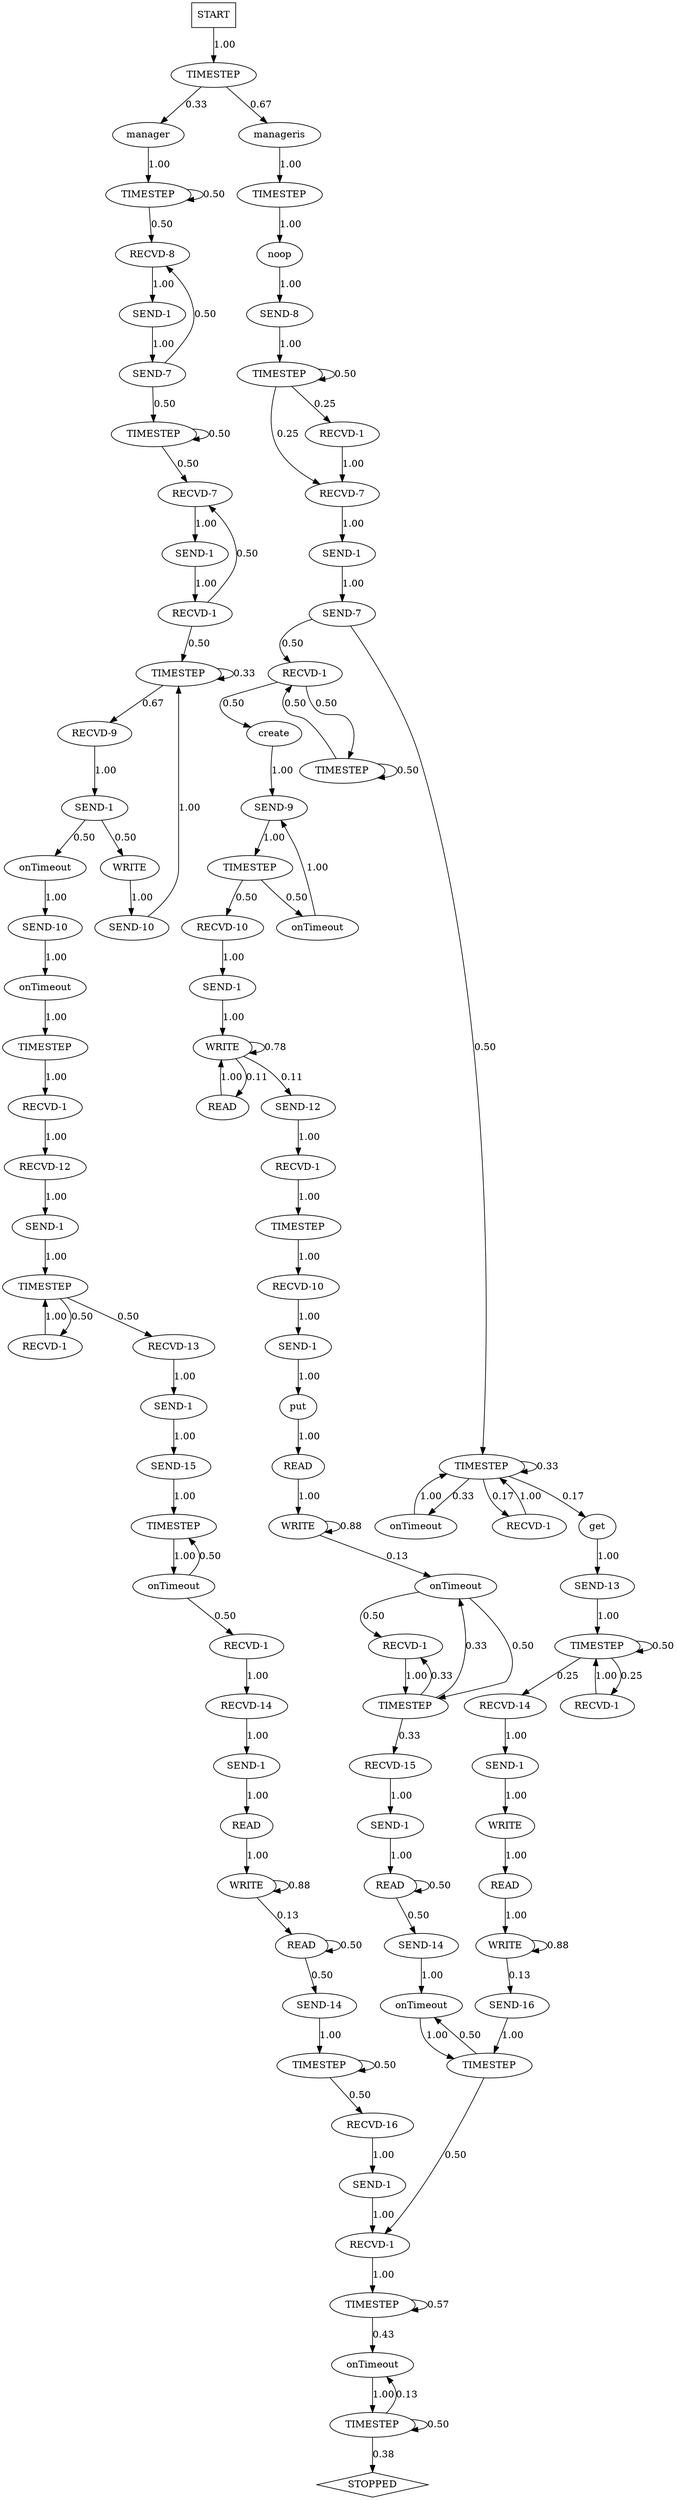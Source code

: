 digraph {
  0 [label="START",shape=box];
  1 [label="TIMESTEP"];
  2 [label="manager"];
  3 [label="manageris"];
  4 [label="TIMESTEP"];
  5 [label="TIMESTEP"];
  6 [label="RECVD-8"];
  7 [label="noop"];
  8 [label="SEND-1"];
  9 [label="SEND-8"];
  10 [label="SEND-7"];
  11 [label="TIMESTEP"];
  12 [label="RECVD-1"];
  13 [label="RECVD-7"];
  14 [label="TIMESTEP"];
  15 [label="RECVD-7"];
  16 [label="SEND-1"];
  17 [label="SEND-1"];
  18 [label="SEND-7"];
  19 [label="RECVD-1"];
  20 [label="RECVD-1"];
  21 [label="TIMESTEP"];
  22 [label="RECVD-1"];
  23 [label="TIMESTEP"];
  24 [label="TIMESTEP"];
  25 [label="create"];
  26 [label="get"];
  27 [label="onTimeout"];
  28 [label="RECVD-9"];
  29 [label="SEND-13"];
  30 [label="SEND-9"];
  31 [label="SEND-1"];
  32 [label="TIMESTEP"];
  33 [label="TIMESTEP"];
  34 [label="RECVD-1"];
  35 [label="RECVD-10"];
  36 [label="RECVD-14"];
  37 [label="WRITE"];
  38 [label="onTimeout"];
  39 [label="onTimeout"];
  40 [label="SEND-1"];
  41 [label="SEND-1"];
  42 [label="SEND-10"];
  43 [label="SEND-10"];
  44 [label="WRITE"];
  45 [label="WRITE"];
  46 [label="onTimeout"];
  47 [label="READ"];
  48 [label="READ"];
  49 [label="SEND-12"];
  50 [label="TIMESTEP"];
  51 [label="RECVD-1"];
  52 [label="RECVD-1"];
  53 [label="WRITE"];
  54 [label="RECVD-12"];
  55 [label="SEND-16"];
  56 [label="TIMESTEP"];
  57 [label="RECVD-10"];
  58 [label="SEND-1"];
  59 [label="TIMESTEP"];
  60 [label="RECVD-1"];
  61 [label="SEND-1"];
  62 [label="TIMESTEP"];
  63 [label="onTimeout"];
  64 [label="RECVD-1"];
  65 [label="RECVD-13"];
  66 [label="TIMESTEP"];
  67 [label="put"];
  68 [label="READ"];
  69 [label="SEND-1"];
  70 [label="onTimeout"];
  71 [label="SEND-15"];
  72 [label="TIMESTEP"];
  73 [label="WRITE"];
  74 [label="STOPPED",shape=diamond];
  75 [label="TIMESTEP"];
  76 [label="onTimeout"];
  77 [label="RECVD-1"];
  78 [label="TIMESTEP"];
  79 [label="onTimeout"];
  80 [label="RECVD-1"];
  81 [label="RECVD-15"];
  82 [label="RECVD-14"];
  83 [label="SEND-1"];
  84 [label="READ"];
  85 [label="SEND-1"];
  86 [label="READ"];
  87 [label="SEND-14"];
  88 [label="WRITE"];
  89 [label="READ"];
  90 [label="SEND-14"];
  91 [label="TIMESTEP"];
  92 [label="RECVD-16"];
  93 [label="SEND-1"];
0->1 [label="1.00", weight="1.00",];
1->2 [label="0.33", weight="0.33",];
1->3 [label="0.67", weight="0.67",];
2->4 [label="1.00", weight="1.00",];
3->5 [label="1.00", weight="1.00",];
4->6 [label="0.50", weight="0.50",];
4->4 [label="0.50", weight="0.50",];
5->7 [label="1.00", weight="1.00",];
6->8 [label="1.00", weight="1.00",];
7->9 [label="1.00", weight="1.00",];
8->10 [label="1.00", weight="1.00",];
9->11 [label="1.00", weight="1.00",];
10->6 [label="0.50", weight="0.50",];
10->14 [label="0.50", weight="0.50",];
11->13 [label="0.25", weight="0.25",];
11->11 [label="0.50", weight="0.50",];
11->12 [label="0.25", weight="0.25",];
12->13 [label="1.00", weight="1.00",];
13->16 [label="1.00", weight="1.00",];
14->14 [label="0.50", weight="0.50",];
14->15 [label="0.50", weight="0.50",];
15->17 [label="1.00", weight="1.00",];
16->18 [label="1.00", weight="1.00",];
17->19 [label="1.00", weight="1.00",];
18->20 [label="0.50", weight="0.50",];
18->21 [label="0.50", weight="0.50",];
19->15 [label="0.50", weight="0.50",];
19->24 [label="0.50", weight="0.50",];
20->25 [label="0.50", weight="0.50",];
20->23 [label="0.50", weight="0.50",];
21->26 [label="0.17", weight="0.17",];
21->21 [label="0.33", weight="0.33",];
21->22 [label="0.17", weight="0.17",];
21->27 [label="0.33", weight="0.33",];
22->21 [label="1.00", weight="1.00",];
23->20 [label="0.50", weight="0.50",];
23->23 [label="0.50", weight="0.50",];
24->24 [label="0.33", weight="0.33",];
24->28 [label="0.67", weight="0.67",];
25->30 [label="1.00", weight="1.00",];
26->29 [label="1.00", weight="1.00",];
27->21 [label="1.00", weight="1.00",];
28->31 [label="1.00", weight="1.00",];
29->33 [label="1.00", weight="1.00",];
30->32 [label="1.00", weight="1.00",];
31->37 [label="0.50", weight="0.50",];
31->38 [label="0.50", weight="0.50",];
32->35 [label="0.50", weight="0.50",];
32->39 [label="0.50", weight="0.50",];
33->36 [label="0.25", weight="0.25",];
33->33 [label="0.50", weight="0.50",];
33->34 [label="0.25", weight="0.25",];
34->33 [label="1.00", weight="1.00",];
35->40 [label="1.00", weight="1.00",];
36->41 [label="1.00", weight="1.00",];
37->42 [label="1.00", weight="1.00",];
38->43 [label="1.00", weight="1.00",];
39->30 [label="1.00", weight="1.00",];
40->45 [label="1.00", weight="1.00",];
41->44 [label="1.00", weight="1.00",];
42->24 [label="1.00", weight="1.00",];
43->46 [label="1.00", weight="1.00",];
44->47 [label="1.00", weight="1.00",];
45->45 [label="0.78", weight="0.78",];
45->48 [label="0.11", weight="0.11",];
45->49 [label="0.11", weight="0.11",];
46->50 [label="1.00", weight="1.00",];
47->53 [label="1.00", weight="1.00",];
48->45 [label="1.00", weight="1.00",];
49->51 [label="1.00", weight="1.00",];
50->52 [label="1.00", weight="1.00",];
51->56 [label="1.00", weight="1.00",];
52->54 [label="1.00", weight="1.00",];
53->55 [label="0.13", weight="0.13",];
53->53 [label="0.88", weight="0.88",];
54->58 [label="1.00", weight="1.00",];
55->59 [label="1.00", weight="1.00",];
56->57 [label="1.00", weight="1.00",];
57->61 [label="1.00", weight="1.00",];
58->62 [label="1.00", weight="1.00",];
59->60 [label="0.50", weight="0.50",];
59->63 [label="0.50", weight="0.50",];
60->66 [label="1.00", weight="1.00",];
61->67 [label="1.00", weight="1.00",];
62->64 [label="0.50", weight="0.50",];
62->65 [label="0.50", weight="0.50",];
63->59 [label="1.00", weight="1.00",];
64->62 [label="1.00", weight="1.00",];
65->69 [label="1.00", weight="1.00",];
66->70 [label="0.43", weight="0.43",];
66->66 [label="0.57", weight="0.57",];
67->68 [label="1.00", weight="1.00",];
68->73 [label="1.00", weight="1.00",];
69->71 [label="1.00", weight="1.00",];
70->72 [label="1.00", weight="1.00",];
71->75 [label="1.00", weight="1.00",];
72->74 [label="0.38", weight="0.38",];
72->72 [label="0.50", weight="0.50",];
72->70 [label="0.13", weight="0.13",];
73->76 [label="0.13", weight="0.13",];
73->73 [label="0.88", weight="0.88",];
75->79 [label="1.00", weight="1.00",];
76->77 [label="0.50", weight="0.50",];
76->78 [label="0.50", weight="0.50",];
77->78 [label="1.00", weight="1.00",];
78->77 [label="0.33", weight="0.33",];
78->76 [label="0.33", weight="0.33",];
78->81 [label="0.33", weight="0.33",];
79->75 [label="0.50", weight="0.50",];
79->80 [label="0.50", weight="0.50",];
80->82 [label="1.00", weight="1.00",];
81->83 [label="1.00", weight="1.00",];
82->85 [label="1.00", weight="1.00",];
83->84 [label="1.00", weight="1.00",];
84->84 [label="0.50", weight="0.50",];
84->87 [label="0.50", weight="0.50",];
85->86 [label="1.00", weight="1.00",];
86->88 [label="1.00", weight="1.00",];
87->63 [label="1.00", weight="1.00",];
88->89 [label="0.13", weight="0.13",];
88->88 [label="0.88", weight="0.88",];
89->90 [label="0.50", weight="0.50",];
89->89 [label="0.50", weight="0.50",];
90->91 [label="1.00", weight="1.00",];
91->92 [label="0.50", weight="0.50",];
91->91 [label="0.50", weight="0.50",];
92->93 [label="1.00", weight="1.00",];
93->60 [label="1.00", weight="1.00",];
} // digraph
